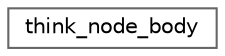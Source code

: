 digraph "类继承关系图"
{
 // LATEX_PDF_SIZE
  bgcolor="transparent";
  edge [fontname=Helvetica,fontsize=10,labelfontname=Helvetica,labelfontsize=10];
  node [fontname=Helvetica,fontsize=10,shape=box,height=0.2,width=0.4];
  rankdir="LR";
  Node0 [id="Node000000",label="think_node_body",height=0.2,width=0.4,color="grey40", fillcolor="white", style="filled",URL="$classthink__node__body.html",tooltip=" "];
}
